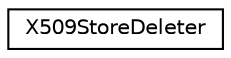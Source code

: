 digraph "Graphical Class Hierarchy"
{
 // LATEX_PDF_SIZE
  edge [fontname="Helvetica",fontsize="10",labelfontname="Helvetica",labelfontsize="10"];
  node [fontname="Helvetica",fontsize="10",shape=record];
  rankdir="LR";
  Node0 [label="X509StoreDeleter",height=0.2,width=0.4,color="black", fillcolor="white", style="filled",URL="$struct_x509_store_deleter.html",tooltip=" "];
}
